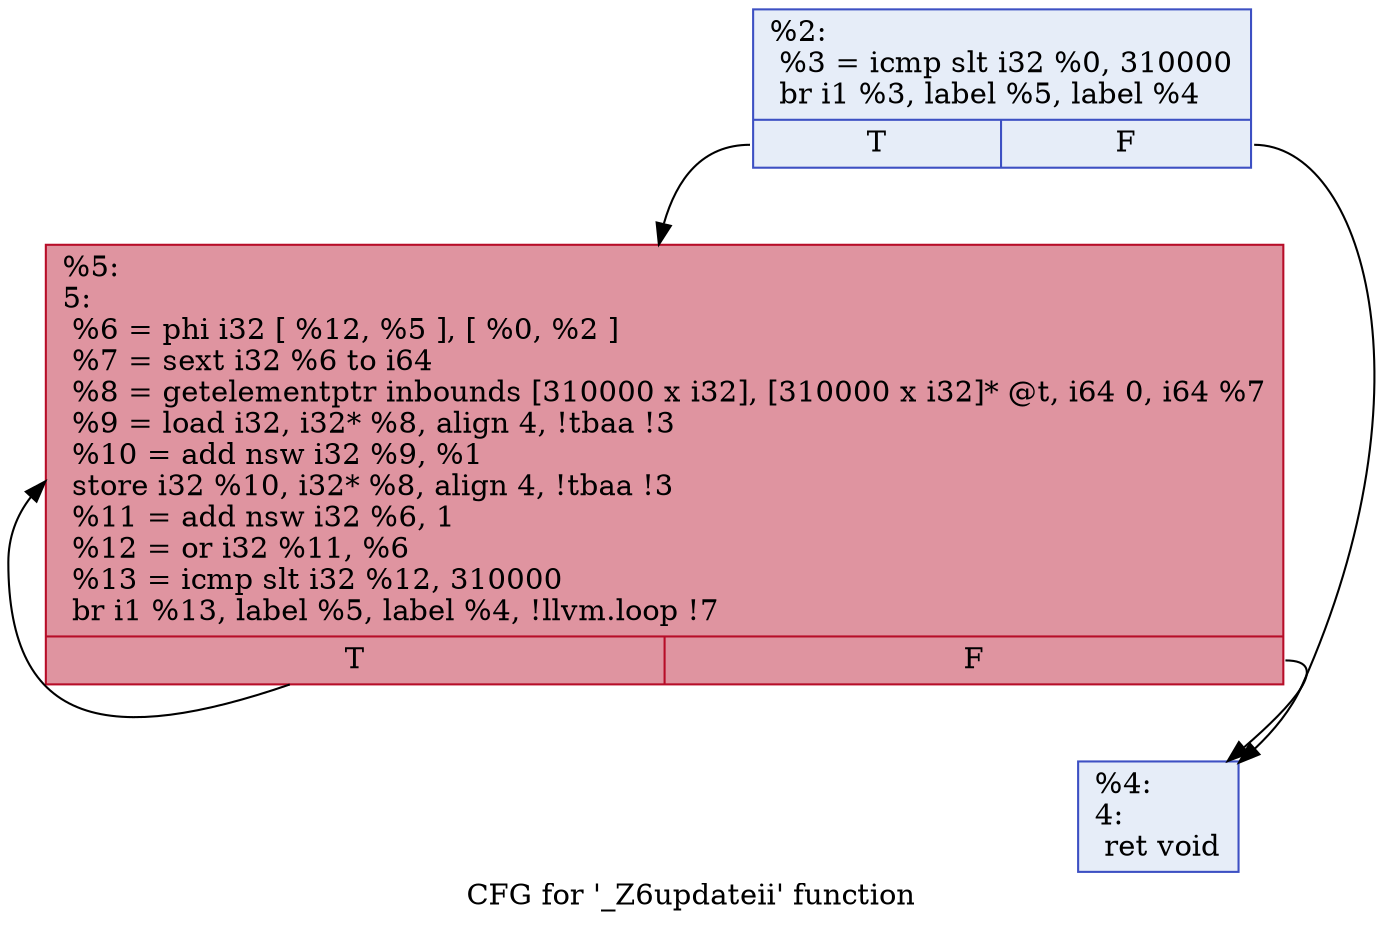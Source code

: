 digraph "CFG for '_Z6updateii' function" {
	label="CFG for '_Z6updateii' function";

	Node0x55e203bafe40 [shape=record,color="#3d50c3ff", style=filled, fillcolor="#c7d7f070",label="{%2:\l  %3 = icmp slt i32 %0, 310000\l  br i1 %3, label %5, label %4\l|{<s0>T|<s1>F}}"];
	Node0x55e203bafe40:s0 -> Node0x55e203baffc0;
	Node0x55e203bafe40:s1 -> Node0x55e203bb0010;
	Node0x55e203bb0010 [shape=record,color="#3d50c3ff", style=filled, fillcolor="#c7d7f070",label="{%4:\l4:                                                \l  ret void\l}"];
	Node0x55e203baffc0 [shape=record,color="#b70d28ff", style=filled, fillcolor="#b70d2870",label="{%5:\l5:                                                \l  %6 = phi i32 [ %12, %5 ], [ %0, %2 ]\l  %7 = sext i32 %6 to i64\l  %8 = getelementptr inbounds [310000 x i32], [310000 x i32]* @t, i64 0, i64 %7\l  %9 = load i32, i32* %8, align 4, !tbaa !3\l  %10 = add nsw i32 %9, %1\l  store i32 %10, i32* %8, align 4, !tbaa !3\l  %11 = add nsw i32 %6, 1\l  %12 = or i32 %11, %6\l  %13 = icmp slt i32 %12, 310000\l  br i1 %13, label %5, label %4, !llvm.loop !7\l|{<s0>T|<s1>F}}"];
	Node0x55e203baffc0:s0 -> Node0x55e203baffc0;
	Node0x55e203baffc0:s1 -> Node0x55e203bb0010;
}
